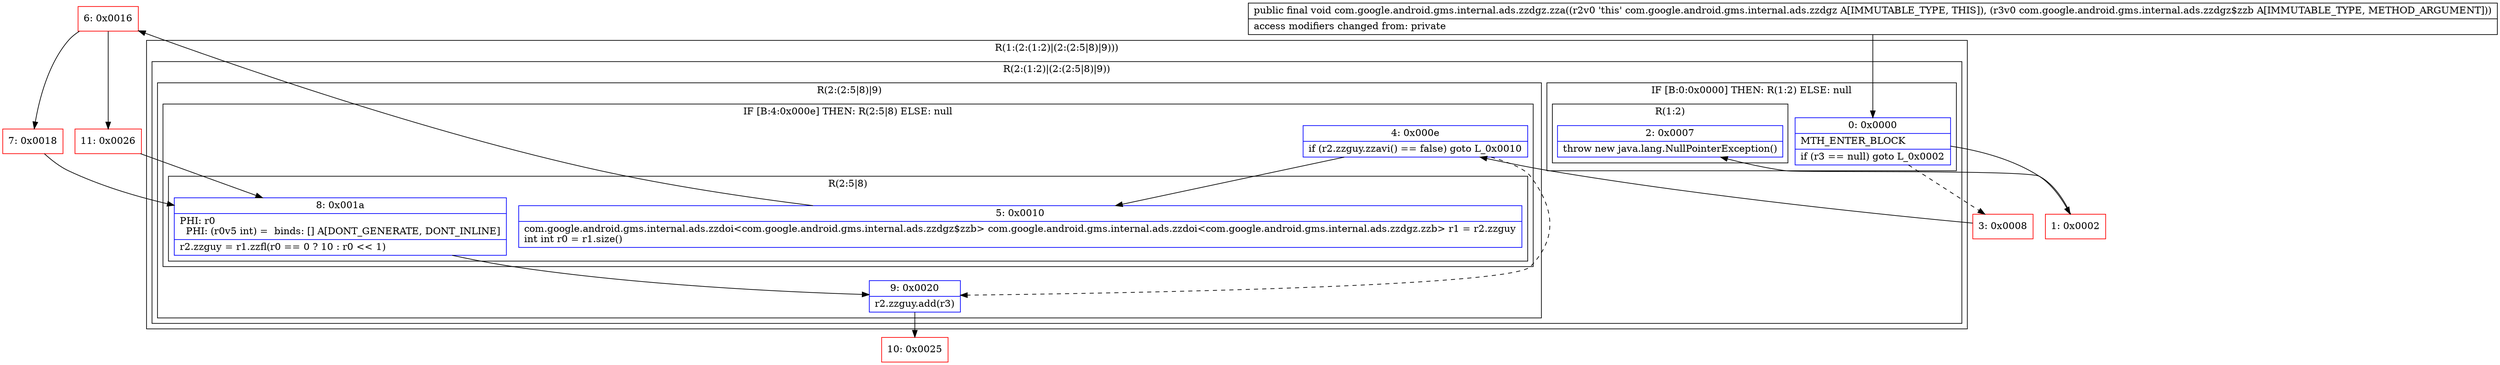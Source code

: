 digraph "CFG forcom.google.android.gms.internal.ads.zzdgz.zza(Lcom\/google\/android\/gms\/internal\/ads\/zzdgz$zzb;)V" {
subgraph cluster_Region_1743431329 {
label = "R(1:(2:(1:2)|(2:(2:5|8)|9)))";
node [shape=record,color=blue];
subgraph cluster_Region_1542308448 {
label = "R(2:(1:2)|(2:(2:5|8)|9))";
node [shape=record,color=blue];
subgraph cluster_IfRegion_1600132334 {
label = "IF [B:0:0x0000] THEN: R(1:2) ELSE: null";
node [shape=record,color=blue];
Node_0 [shape=record,label="{0\:\ 0x0000|MTH_ENTER_BLOCK\l|if (r3 == null) goto L_0x0002\l}"];
subgraph cluster_Region_1538730094 {
label = "R(1:2)";
node [shape=record,color=blue];
Node_2 [shape=record,label="{2\:\ 0x0007|throw new java.lang.NullPointerException()\l}"];
}
}
subgraph cluster_Region_1767526935 {
label = "R(2:(2:5|8)|9)";
node [shape=record,color=blue];
subgraph cluster_IfRegion_1544643486 {
label = "IF [B:4:0x000e] THEN: R(2:5|8) ELSE: null";
node [shape=record,color=blue];
Node_4 [shape=record,label="{4\:\ 0x000e|if (r2.zzguy.zzavi() == false) goto L_0x0010\l}"];
subgraph cluster_Region_1571090029 {
label = "R(2:5|8)";
node [shape=record,color=blue];
Node_5 [shape=record,label="{5\:\ 0x0010|com.google.android.gms.internal.ads.zzdoi\<com.google.android.gms.internal.ads.zzdgz$zzb\> com.google.android.gms.internal.ads.zzdoi\<com.google.android.gms.internal.ads.zzdgz.zzb\> r1 = r2.zzguy\lint int r0 = r1.size()\l}"];
Node_8 [shape=record,label="{8\:\ 0x001a|PHI: r0 \l  PHI: (r0v5 int) =  binds: [] A[DONT_GENERATE, DONT_INLINE]\l|r2.zzguy = r1.zzfl(r0 == 0 ? 10 : r0 \<\< 1)\l}"];
}
}
Node_9 [shape=record,label="{9\:\ 0x0020|r2.zzguy.add(r3)\l}"];
}
}
}
Node_1 [shape=record,color=red,label="{1\:\ 0x0002}"];
Node_3 [shape=record,color=red,label="{3\:\ 0x0008}"];
Node_6 [shape=record,color=red,label="{6\:\ 0x0016}"];
Node_7 [shape=record,color=red,label="{7\:\ 0x0018}"];
Node_10 [shape=record,color=red,label="{10\:\ 0x0025}"];
Node_11 [shape=record,color=red,label="{11\:\ 0x0026}"];
MethodNode[shape=record,label="{public final void com.google.android.gms.internal.ads.zzdgz.zza((r2v0 'this' com.google.android.gms.internal.ads.zzdgz A[IMMUTABLE_TYPE, THIS]), (r3v0 com.google.android.gms.internal.ads.zzdgz$zzb A[IMMUTABLE_TYPE, METHOD_ARGUMENT]))  | access modifiers changed from: private\l}"];
MethodNode -> Node_0;
Node_0 -> Node_1;
Node_0 -> Node_3[style=dashed];
Node_4 -> Node_5;
Node_4 -> Node_9[style=dashed];
Node_5 -> Node_6;
Node_8 -> Node_9;
Node_9 -> Node_10;
Node_1 -> Node_2;
Node_3 -> Node_4;
Node_6 -> Node_7;
Node_6 -> Node_11;
Node_7 -> Node_8;
Node_11 -> Node_8;
}

